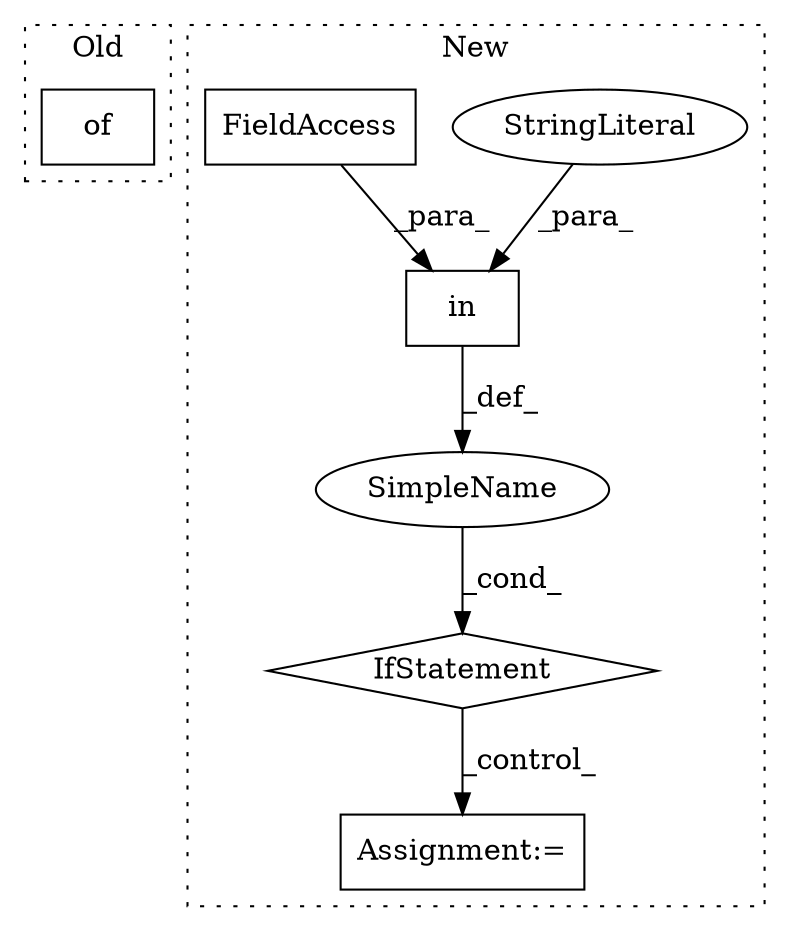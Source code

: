 digraph G {
subgraph cluster0 {
1 [label="of" a="32" s="5700,5831" l="3,1" shape="box"];
label = "Old";
style="dotted";
}
subgraph cluster1 {
2 [label="in" a="105" s="5729" l="27" shape="box"];
3 [label="IfStatement" a="25" s="5721,5756" l="8,2" shape="diamond"];
4 [label="StringLiteral" a="45" s="5729" l="13" shape="ellipse"];
5 [label="Assignment:=" a="7" s="5998" l="1" shape="box"];
6 [label="SimpleName" a="42" s="" l="" shape="ellipse"];
7 [label="FieldAccess" a="22" s="5746" l="10" shape="box"];
label = "New";
style="dotted";
}
2 -> 6 [label="_def_"];
3 -> 5 [label="_control_"];
4 -> 2 [label="_para_"];
6 -> 3 [label="_cond_"];
7 -> 2 [label="_para_"];
}